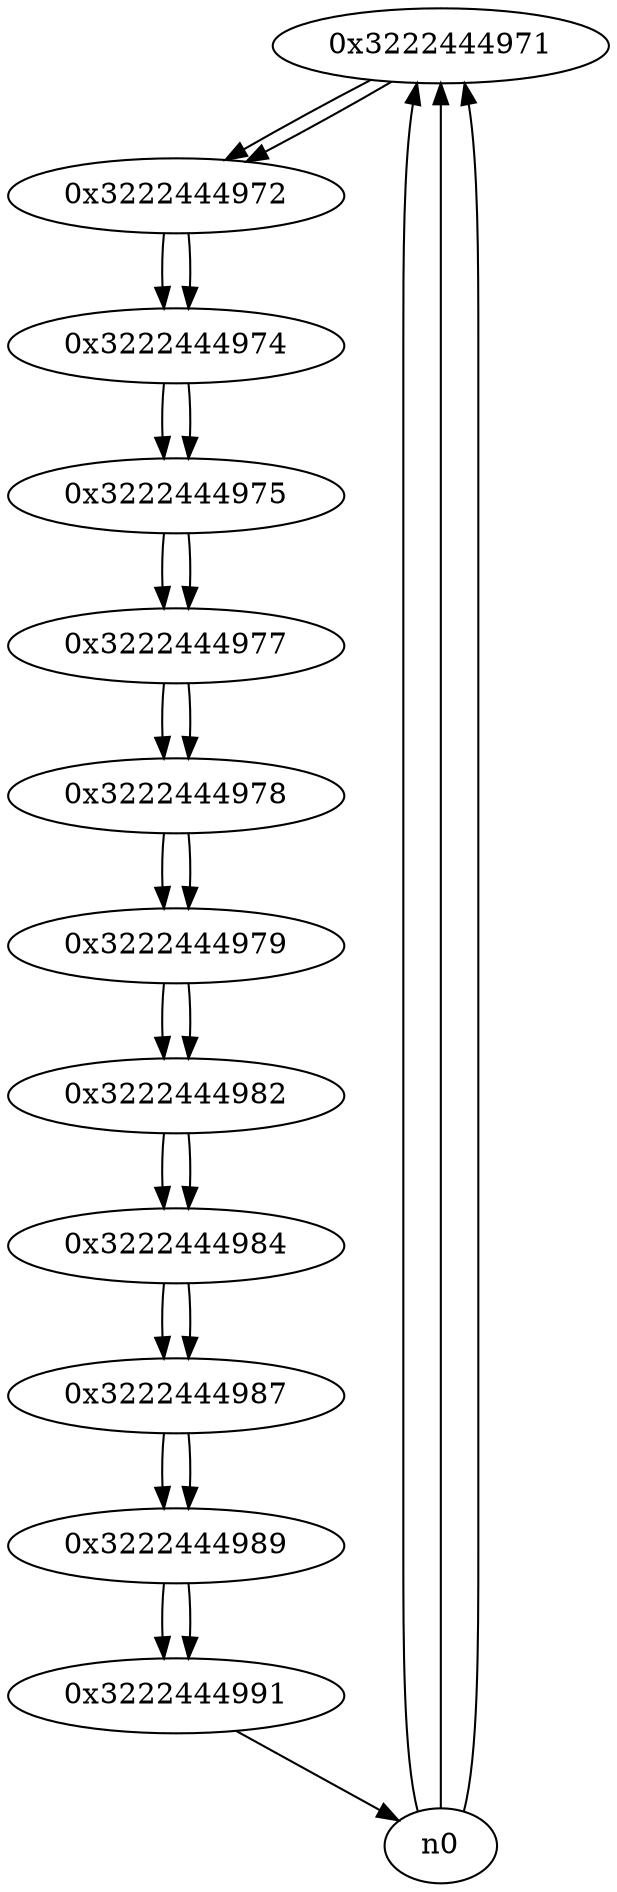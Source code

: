 digraph G{
/* nodes */
  n1 [label="0x3222444971"]
  n2 [label="0x3222444972"]
  n3 [label="0x3222444974"]
  n4 [label="0x3222444975"]
  n5 [label="0x3222444977"]
  n6 [label="0x3222444978"]
  n7 [label="0x3222444979"]
  n8 [label="0x3222444982"]
  n9 [label="0x3222444984"]
  n10 [label="0x3222444987"]
  n11 [label="0x3222444989"]
  n12 [label="0x3222444991"]
/* edges */
n1 -> n2;
n0 -> n1;
n0 -> n1;
n0 -> n1;
n2 -> n3;
n1 -> n2;
n3 -> n4;
n2 -> n3;
n4 -> n5;
n3 -> n4;
n5 -> n6;
n4 -> n5;
n6 -> n7;
n5 -> n6;
n7 -> n8;
n6 -> n7;
n8 -> n9;
n7 -> n8;
n9 -> n10;
n8 -> n9;
n10 -> n11;
n9 -> n10;
n11 -> n12;
n10 -> n11;
n12 -> n0;
n11 -> n12;
}
